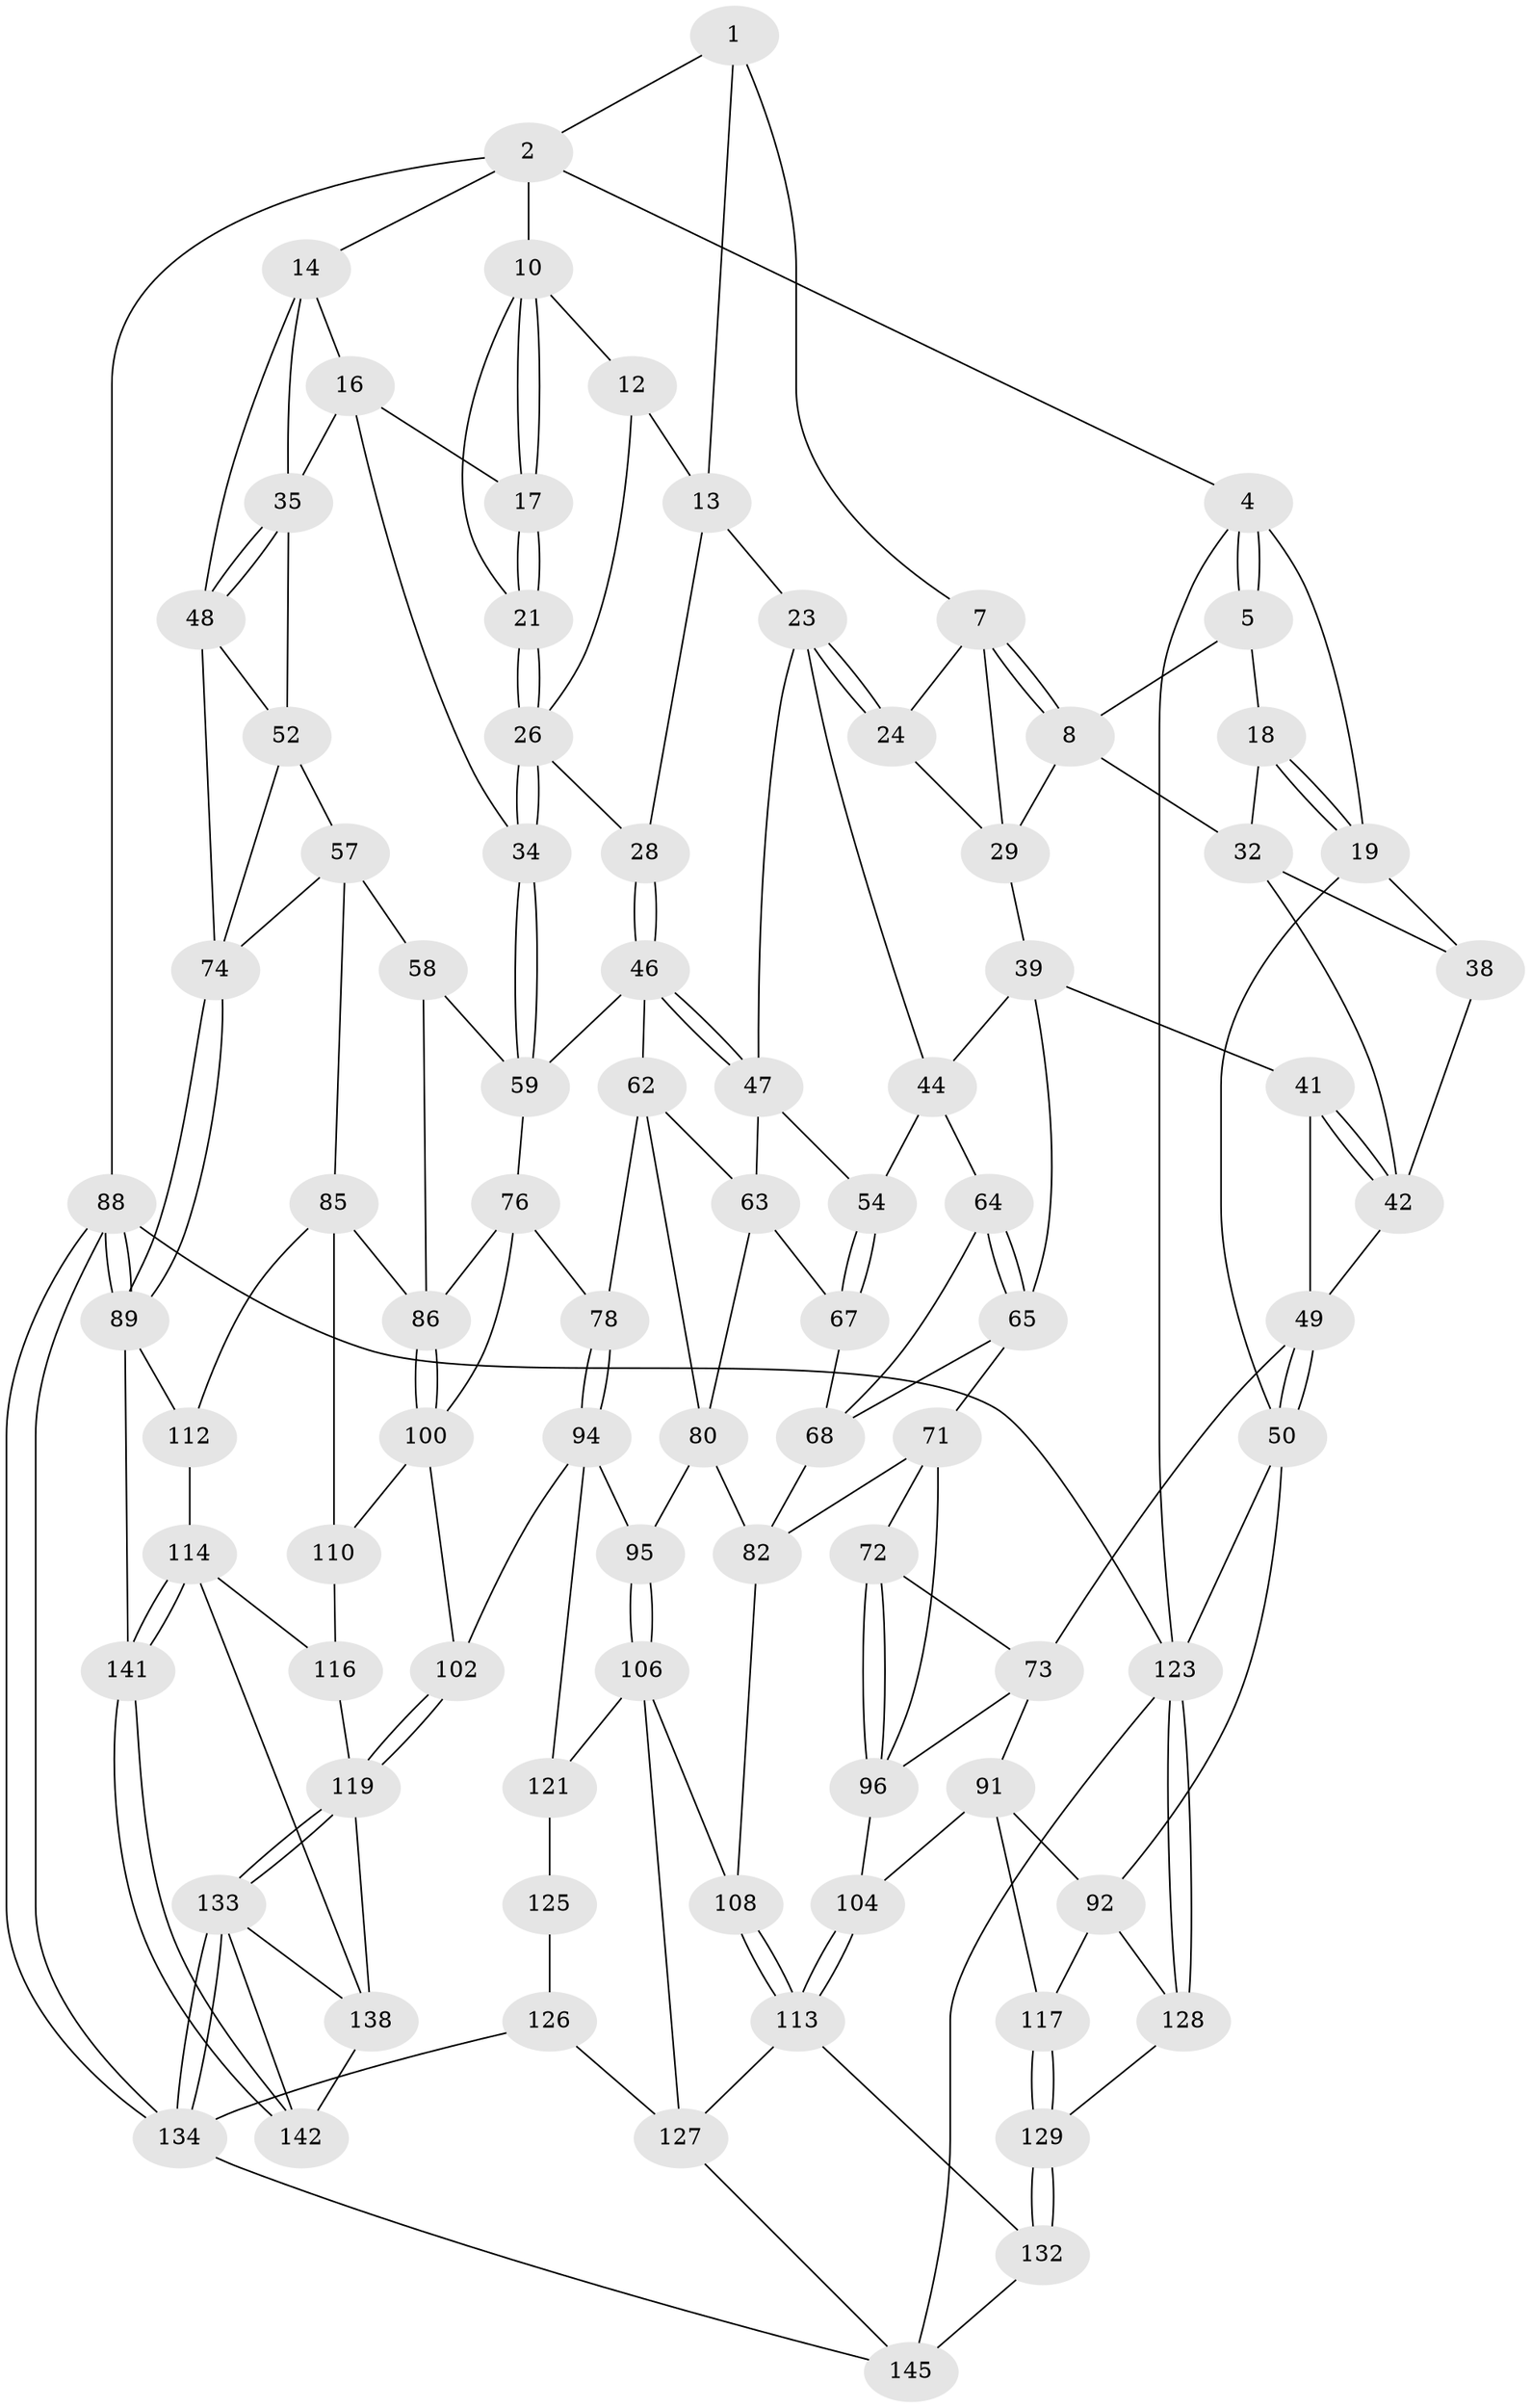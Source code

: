 // Generated by graph-tools (version 1.1) at 2025/24/03/03/25 07:24:35]
// undirected, 87 vertices, 191 edges
graph export_dot {
graph [start="1"]
  node [color=gray90,style=filled];
  1 [pos="+0.3726519575044161+0",super="+6"];
  2 [pos="+0.6979263287774202+0",super="+3"];
  4 [pos="+0+0"];
  5 [pos="+0.05919049778242154+0",super="+9"];
  7 [pos="+0.34469907865895644+0.09227703087171425",super="+25"];
  8 [pos="+0.23047547809492128+0.16831163873511937",super="+31"];
  10 [pos="+0.6849736806991432+0",super="+11"];
  12 [pos="+0.6037425665891605+0.16064008124900955"];
  13 [pos="+0.5882027027765535+0.16898871913864053",super="+22"];
  14 [pos="+1+0",super="+15"];
  16 [pos="+0.8399749596998006+0.2020508636098931",super="+33"];
  17 [pos="+0.8031110001571619+0.20148186630394813"];
  18 [pos="+0+0.19246942427155925"];
  19 [pos="+0+0.19667533525573244",super="+20"];
  21 [pos="+0.7457254636404452+0.2307793579239367"];
  23 [pos="+0.45819583656978574+0.2826228928794548",super="+43"];
  24 [pos="+0.441897682578366+0.2680534254124228"];
  26 [pos="+0.7084157082294978+0.3538459652923982",super="+27"];
  28 [pos="+0.6482407128388534+0.3478633142056477"];
  29 [pos="+0.29665740428090004+0.3099151589699589",super="+30"];
  32 [pos="+0.14441175948244322+0.2732737784787249",super="+37"];
  34 [pos="+0.7303229621859618+0.38112196495801975"];
  35 [pos="+0.8871227649554646+0.3223247513921517",super="+36"];
  38 [pos="+0.03378928783479516+0.3233151173223867"];
  39 [pos="+0.28986883948617237+0.3827486632867223",super="+40"];
  41 [pos="+0.1762545829615369+0.40174295319699954"];
  42 [pos="+0.14553858503443798+0.3768435176696914",super="+45"];
  44 [pos="+0.3280860339322525+0.38913659273086926",super="+55"];
  46 [pos="+0.5620828042271151+0.39440151796070916",super="+61"];
  47 [pos="+0.461686325844902+0.3211106232615024",super="+53"];
  48 [pos="+1+0",super="+51"];
  49 [pos="+0+0.49274073072519187",super="+66"];
  50 [pos="+0+0.5423937139341687",super="+93"];
  52 [pos="+0.9359209063210711+0.386522953672306",super="+56"];
  54 [pos="+0.3835265228685441+0.4459398148451117"];
  57 [pos="+0.890573247350416+0.477775032897447",super="+84"];
  58 [pos="+0.869689541938806+0.47986283759819354"];
  59 [pos="+0.7366688091287605+0.4585877748034195",super="+60"];
  62 [pos="+0.5427438466616337+0.4619668819195545",super="+79"];
  63 [pos="+0.491496234462931+0.47681847492967183",super="+69"];
  64 [pos="+0.3327607053262916+0.5087491912091823"];
  65 [pos="+0.28548769438101296+0.5427562503829545",super="+70"];
  67 [pos="+0.42270253723579576+0.49894318285247646"];
  68 [pos="+0.3968490883594943+0.5120313431271952",super="+83"];
  71 [pos="+0.276712028407132+0.5602758736765913",super="+97"];
  72 [pos="+0.24577609253566673+0.5617825639102356"];
  73 [pos="+0.15368000632671108+0.5362967363269915",super="+90"];
  74 [pos="+1+0.5851184098365808",super="+75"];
  76 [pos="+0.7137307242418712+0.5215543802458066",super="+77"];
  78 [pos="+0.632927075264387+0.5796220612234347"];
  80 [pos="+0.46809235995766674+0.5662582063456125",super="+81"];
  82 [pos="+0.42427171960234167+0.6399727923023961",super="+99"];
  85 [pos="+0.9243955285997946+0.6458644730458831",super="+109"];
  86 [pos="+0.8429190744593992+0.6250407229751572",super="+87"];
  88 [pos="+1+1"];
  89 [pos="+1+1",super="+111"];
  91 [pos="+0.023794954668556696+0.666459163765939",super="+105"];
  92 [pos="+0.002612147939606129+0.6658889978779997",super="+118"];
  94 [pos="+0.5538720213906642+0.6994666978098739",super="+103"];
  95 [pos="+0.4791324589475446+0.6931908231181642"];
  96 [pos="+0.1466474102271852+0.675546962400963",super="+98"];
  100 [pos="+0.737671227883902+0.7091367451151116",super="+101"];
  102 [pos="+0.7218060108982352+0.7709987412232034"];
  104 [pos="+0.19335057635788336+0.7764095652614024"];
  106 [pos="+0.45120182266129616+0.754953513286109",super="+107"];
  108 [pos="+0.338850780372941+0.815902015790573"];
  110 [pos="+0.9086842953246403+0.6963273441567949"];
  112 [pos="+0.919053337287386+0.6932292831526151"];
  113 [pos="+0.22941258044712226+0.836978712329673",super="+131"];
  114 [pos="+0.9528261152194383+0.8737013902469503",super="+115"];
  116 [pos="+0.8687538880667429+0.7600888888577649"];
  117 [pos="+0.09872245134128191+0.8085269940126928"];
  119 [pos="+0.7224688330577094+0.7717285840516919",super="+120"];
  121 [pos="+0.5825718853569817+0.8643280728388504",super="+122"];
  123 [pos="+0+0.7496245291681296",super="+124"];
  125 [pos="+0.4770831888513696+0.8560345930845845",super="+137"];
  126 [pos="+0.43457326980535144+0.8804469438632686",super="+136"];
  127 [pos="+0.3852944912764334+0.8920753690867154",super="+143"];
  128 [pos="+0.004232621497323621+0.8317407480256094"];
  129 [pos="+0.10130025910355078+0.8283387822136975",super="+130"];
  132 [pos="+0.1399561528229979+0.904534893667271",super="+144"];
  133 [pos="+0.6576213417880159+1",super="+140"];
  134 [pos="+0.6512591624276513+1",super="+135"];
  138 [pos="+0.7856968871418619+0.8283651001606797",super="+139"];
  141 [pos="+0.9820856941027688+0.9068291194086641"];
  142 [pos="+0.923505409540097+0.9066096610567733"];
  145 [pos="+0+1",super="+146"];
  1 -- 2;
  1 -- 13;
  1 -- 7;
  2 -- 10;
  2 -- 88;
  2 -- 4;
  2 -- 14;
  4 -- 5;
  4 -- 5;
  4 -- 123;
  4 -- 19;
  5 -- 8;
  5 -- 18;
  7 -- 8;
  7 -- 8;
  7 -- 24;
  7 -- 29;
  8 -- 32;
  8 -- 29;
  10 -- 17;
  10 -- 17;
  10 -- 12;
  10 -- 21;
  12 -- 13;
  12 -- 26;
  13 -- 28;
  13 -- 23;
  14 -- 48;
  14 -- 16;
  14 -- 35;
  16 -- 17;
  16 -- 34;
  16 -- 35;
  17 -- 21;
  17 -- 21;
  18 -- 19;
  18 -- 19;
  18 -- 32;
  19 -- 38;
  19 -- 50;
  21 -- 26;
  21 -- 26;
  23 -- 24;
  23 -- 24;
  23 -- 44;
  23 -- 47;
  24 -- 29;
  26 -- 34;
  26 -- 34;
  26 -- 28;
  28 -- 46;
  28 -- 46;
  29 -- 39;
  32 -- 42;
  32 -- 38;
  34 -- 59;
  34 -- 59;
  35 -- 48;
  35 -- 48;
  35 -- 52;
  38 -- 42;
  39 -- 44;
  39 -- 65;
  39 -- 41;
  41 -- 42;
  41 -- 42;
  41 -- 49;
  42 -- 49;
  44 -- 64;
  44 -- 54;
  46 -- 47;
  46 -- 47;
  46 -- 62;
  46 -- 59;
  47 -- 63;
  47 -- 54;
  48 -- 74;
  48 -- 52;
  49 -- 50;
  49 -- 50;
  49 -- 73;
  50 -- 123;
  50 -- 92;
  52 -- 57;
  52 -- 74;
  54 -- 67;
  54 -- 67;
  57 -- 58;
  57 -- 74;
  57 -- 85;
  58 -- 59;
  58 -- 86;
  59 -- 76;
  62 -- 63;
  62 -- 80;
  62 -- 78;
  63 -- 80;
  63 -- 67;
  64 -- 65;
  64 -- 65;
  64 -- 68;
  65 -- 68;
  65 -- 71;
  67 -- 68;
  68 -- 82;
  71 -- 72;
  71 -- 96;
  71 -- 82;
  72 -- 73;
  72 -- 96;
  72 -- 96;
  73 -- 96;
  73 -- 91;
  74 -- 89;
  74 -- 89;
  76 -- 100;
  76 -- 78;
  76 -- 86;
  78 -- 94;
  78 -- 94;
  80 -- 82;
  80 -- 95;
  82 -- 108;
  85 -- 86;
  85 -- 112;
  85 -- 110;
  86 -- 100;
  86 -- 100;
  88 -- 89;
  88 -- 89;
  88 -- 134;
  88 -- 134;
  88 -- 123;
  89 -- 112;
  89 -- 141;
  91 -- 92;
  91 -- 104;
  91 -- 117;
  92 -- 128;
  92 -- 117;
  94 -- 95;
  94 -- 121;
  94 -- 102;
  95 -- 106;
  95 -- 106;
  96 -- 104;
  100 -- 102;
  100 -- 110;
  102 -- 119;
  102 -- 119;
  104 -- 113;
  104 -- 113;
  106 -- 108;
  106 -- 127;
  106 -- 121;
  108 -- 113;
  108 -- 113;
  110 -- 116;
  112 -- 114;
  113 -- 132;
  113 -- 127;
  114 -- 141;
  114 -- 141;
  114 -- 116;
  114 -- 138;
  116 -- 119;
  117 -- 129;
  117 -- 129;
  119 -- 133;
  119 -- 133;
  119 -- 138;
  121 -- 125 [weight=2];
  123 -- 128;
  123 -- 128;
  123 -- 145;
  125 -- 126 [weight=2];
  126 -- 127;
  126 -- 134;
  127 -- 145;
  128 -- 129;
  129 -- 132 [weight=2];
  129 -- 132;
  132 -- 145;
  133 -- 134;
  133 -- 134;
  133 -- 138;
  133 -- 142;
  134 -- 145;
  138 -- 142;
  141 -- 142;
  141 -- 142;
}
